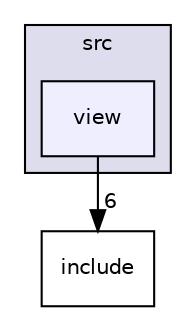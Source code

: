 digraph "src/view" {
  compound=true
  node [ fontsize="10", fontname="Helvetica"];
  edge [ labelfontsize="10", labelfontname="Helvetica"];
  subgraph clusterdir_68267d1309a1af8e8297ef4c3efbcdba {
    graph [ bgcolor="#ddddee", pencolor="black", label="src" fontname="Helvetica", fontsize="10", URL="dir_68267d1309a1af8e8297ef4c3efbcdba.html"]
  dir_b39b5091e8d1d2be4b7fc59d57749634 [shape=box, label="view", style="filled", fillcolor="#eeeeff", pencolor="black", URL="dir_b39b5091e8d1d2be4b7fc59d57749634.html"];
  }
  dir_b0856f6b0d80ccb263b2f415c91f9e17 [shape=box label="include" URL="dir_b0856f6b0d80ccb263b2f415c91f9e17.html"];
  dir_b39b5091e8d1d2be4b7fc59d57749634->dir_b0856f6b0d80ccb263b2f415c91f9e17 [headlabel="6", labeldistance=1.5 headhref="dir_000003_000002.html"];
}
